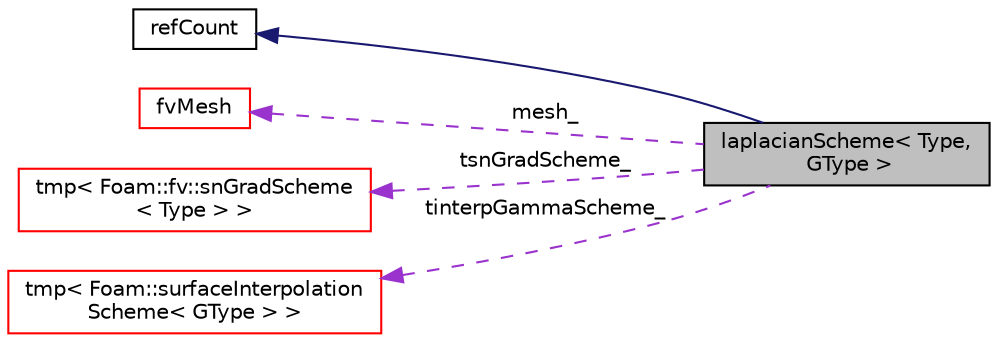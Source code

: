 digraph "laplacianScheme&lt; Type, GType &gt;"
{
  bgcolor="transparent";
  edge [fontname="Helvetica",fontsize="10",labelfontname="Helvetica",labelfontsize="10"];
  node [fontname="Helvetica",fontsize="10",shape=record];
  rankdir="LR";
  Node1 [label="laplacianScheme\< Type,\l GType \>",height=0.2,width=0.4,color="black", fillcolor="grey75", style="filled", fontcolor="black"];
  Node2 -> Node1 [dir="back",color="midnightblue",fontsize="10",style="solid",fontname="Helvetica"];
  Node2 [label="refCount",height=0.2,width=0.4,color="black",URL="$a02165.html",tooltip="Reference counter for various OpenFOAM components. "];
  Node3 -> Node1 [dir="back",color="darkorchid3",fontsize="10",style="dashed",label=" mesh_" ,fontname="Helvetica"];
  Node3 [label="fvMesh",height=0.2,width=0.4,color="red",URL="$a00892.html",tooltip="Mesh data needed to do the Finite Volume discretisation. "];
  Node4 -> Node1 [dir="back",color="darkorchid3",fontsize="10",style="dashed",label=" tsnGradScheme_" ,fontname="Helvetica"];
  Node4 [label="tmp\< Foam::fv::snGradScheme\l\< Type \> \>",height=0.2,width=0.4,color="red",URL="$a02713.html"];
  Node5 -> Node1 [dir="back",color="darkorchid3",fontsize="10",style="dashed",label=" tinterpGammaScheme_" ,fontname="Helvetica"];
  Node5 [label="tmp\< Foam::surfaceInterpolation\lScheme\< GType \> \>",height=0.2,width=0.4,color="red",URL="$a02713.html"];
}
